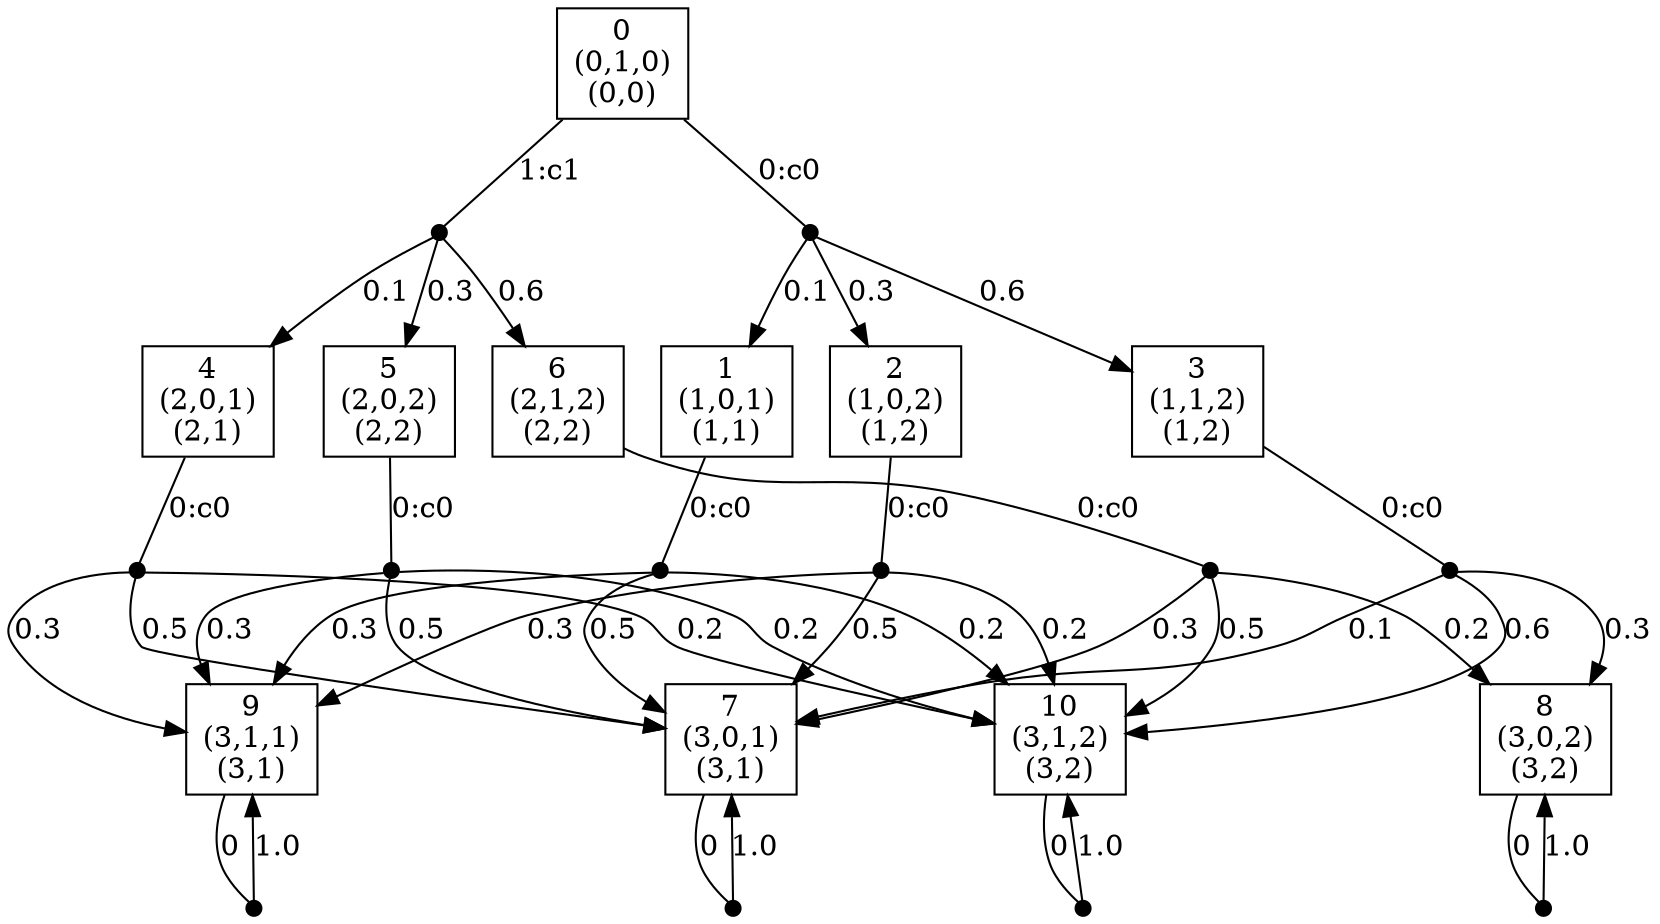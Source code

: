 digraph POMDP {
node [label="",shape="box"];
0 [label="0\n(0,1,0)\n(0,0)"];
0 -> n0_0  [label="0:c0",arrowhead="none"];
n0_0 [ shape=point,width=0.1,height=0.1,label="" ];
n0_0 -> 1  [label="0.1"];
n0_0 -> 2  [label="0.3"];
n0_0 -> 3  [label="0.6"];
0 -> n0_1  [label="1:c1",arrowhead="none"];
n0_1 [ shape=point,width=0.1,height=0.1,label="" ];
n0_1 -> 4  [label="0.1"];
n0_1 -> 5  [label="0.3"];
n0_1 -> 6  [label="0.6"];
1 [label="1\n(1,0,1)\n(1,1)"];
1 -> n1_0  [label="0:c0",arrowhead="none"];
n1_0 [ shape=point,width=0.1,height=0.1,label="" ];
n1_0 -> 7  [label="0.5"];
n1_0 -> 9  [label="0.3"];
n1_0 -> 10  [label="0.2"];
2 [label="2\n(1,0,2)\n(1,2)"];
2 -> n2_0  [label="0:c0",arrowhead="none"];
n2_0 [ shape=point,width=0.1,height=0.1,label="" ];
n2_0 -> 7  [label="0.5"];
n2_0 -> 9  [label="0.3"];
n2_0 -> 10  [label="0.2"];
3 [label="3\n(1,1,2)\n(1,2)"];
3 -> n3_0  [label="0:c0",arrowhead="none"];
n3_0 [ shape=point,width=0.1,height=0.1,label="" ];
n3_0 -> 7  [label="0.1"];
n3_0 -> 8  [label="0.3"];
n3_0 -> 10  [label="0.6"];
4 [label="4\n(2,0,1)\n(2,1)"];
4 -> n4_0  [label="0:c0",arrowhead="none"];
n4_0 [ shape=point,width=0.1,height=0.1,label="" ];
n4_0 -> 7  [label="0.5"];
n4_0 -> 9  [label="0.3"];
n4_0 -> 10  [label="0.2"];
5 [label="5\n(2,0,2)\n(2,2)"];
5 -> n5_0  [label="0:c0",arrowhead="none"];
n5_0 [ shape=point,width=0.1,height=0.1,label="" ];
n5_0 -> 7  [label="0.5"];
n5_0 -> 9  [label="0.3"];
n5_0 -> 10  [label="0.2"];
6 [label="6\n(2,1,2)\n(2,2)"];
6 -> n6_0  [label="0:c0",arrowhead="none"];
n6_0 [ shape=point,width=0.1,height=0.1,label="" ];
n6_0 -> 7  [label="0.3"];
n6_0 -> 8  [label="0.2"];
n6_0 -> 10  [label="0.5"];
7 [label="7\n(3,0,1)\n(3,1)"];
7 -> n7_0  [label="0",arrowhead="none"];
n7_0 [ shape=point,width=0.1,height=0.1,label="" ];
n7_0 -> 7  [label="1.0"];
8 [label="8\n(3,0,2)\n(3,2)"];
8 -> n8_0  [label="0",arrowhead="none"];
n8_0 [ shape=point,width=0.1,height=0.1,label="" ];
n8_0 -> 8  [label="1.0"];
9 [label="9\n(3,1,1)\n(3,1)"];
9 -> n9_0  [label="0",arrowhead="none"];
n9_0 [ shape=point,width=0.1,height=0.1,label="" ];
n9_0 -> 9  [label="1.0"];
10 [label="10\n(3,1,2)\n(3,2)"];
10 -> n10_0  [label="0",arrowhead="none"];
n10_0 [ shape=point,width=0.1,height=0.1,label="" ];
n10_0 -> 10  [label="1.0"];
}
